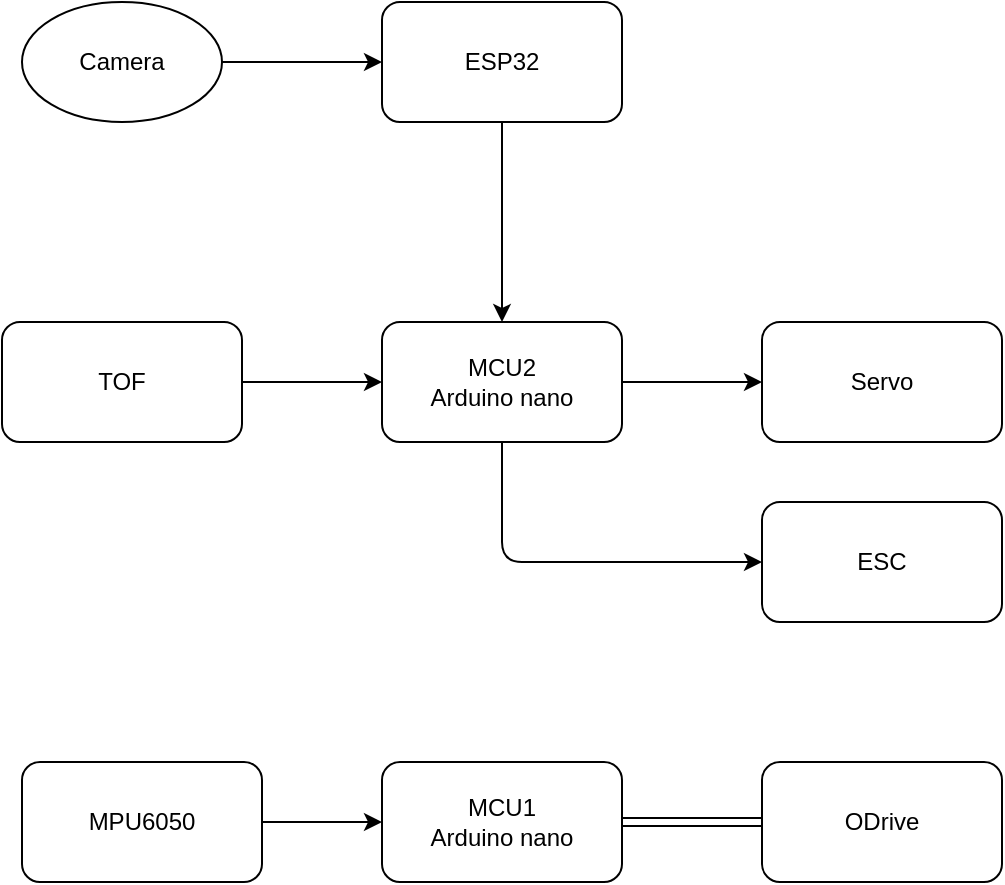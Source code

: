 <mxfile version="26.2.14" pages="3">
  <diagram name="Overview" id="IaT-dQrcjwcjiGSIGe-s">
    <mxGraphModel dx="5664" dy="580" grid="1" gridSize="10" guides="1" tooltips="1" connect="1" arrows="1" fold="1" page="1" pageScale="1" pageWidth="4681" pageHeight="3300" math="0" shadow="0">
      <root>
        <mxCell id="0" />
        <mxCell id="1" parent="0" />
        <mxCell id="_2ZUYXqsGlizadcUjon--12" style="edgeStyle=orthogonalEdgeStyle;rounded=1;orthogonalLoop=1;jettySize=auto;html=1;exitX=0.5;exitY=1;exitDx=0;exitDy=0;entryX=0.5;entryY=0;entryDx=0;entryDy=0;" edge="1" parent="1" source="6xTB0geZAMP3oWDiHn3o-4" target="6xTB0geZAMP3oWDiHn3o-13">
          <mxGeometry relative="1" as="geometry" />
        </mxCell>
        <mxCell id="6xTB0geZAMP3oWDiHn3o-4" value="ESP32" style="rounded=1;whiteSpace=wrap;html=1;" parent="1" vertex="1">
          <mxGeometry x="50" y="130" width="120" height="60" as="geometry" />
        </mxCell>
        <mxCell id="_2ZUYXqsGlizadcUjon--9" style="edgeStyle=orthogonalEdgeStyle;rounded=1;orthogonalLoop=1;jettySize=auto;html=1;exitX=1;exitY=0.5;exitDx=0;exitDy=0;entryX=0;entryY=0.5;entryDx=0;entryDy=0;" edge="1" parent="1" source="6xTB0geZAMP3oWDiHn3o-13" target="_2ZUYXqsGlizadcUjon--7">
          <mxGeometry relative="1" as="geometry" />
        </mxCell>
        <mxCell id="_2ZUYXqsGlizadcUjon--11" style="edgeStyle=orthogonalEdgeStyle;rounded=1;orthogonalLoop=1;jettySize=auto;html=1;exitX=0.5;exitY=1;exitDx=0;exitDy=0;entryX=0;entryY=0.5;entryDx=0;entryDy=0;" edge="1" parent="1" source="6xTB0geZAMP3oWDiHn3o-13" target="_2ZUYXqsGlizadcUjon--10">
          <mxGeometry relative="1" as="geometry" />
        </mxCell>
        <mxCell id="6xTB0geZAMP3oWDiHn3o-13" value="&lt;div&gt;MCU2&lt;/div&gt;Arduino nano" style="rounded=1;whiteSpace=wrap;html=1;" parent="1" vertex="1">
          <mxGeometry x="50" y="290" width="120" height="60" as="geometry" />
        </mxCell>
        <mxCell id="6xTB0geZAMP3oWDiHn3o-24" style="edgeStyle=orthogonalEdgeStyle;rounded=1;orthogonalLoop=1;jettySize=auto;html=1;exitX=1;exitY=0.5;exitDx=0;exitDy=0;entryX=0;entryY=0.5;entryDx=0;entryDy=0;" parent="1" source="6xTB0geZAMP3oWDiHn3o-21" target="6xTB0geZAMP3oWDiHn3o-4" edge="1">
          <mxGeometry relative="1" as="geometry" />
        </mxCell>
        <mxCell id="6xTB0geZAMP3oWDiHn3o-21" value="Camera" style="ellipse;whiteSpace=wrap;html=1;rounded=1;" parent="1" vertex="1">
          <mxGeometry x="-130" y="130" width="100" height="60" as="geometry" />
        </mxCell>
        <mxCell id="_2ZUYXqsGlizadcUjon--6" style="edgeStyle=orthogonalEdgeStyle;shape=link;rounded=1;orthogonalLoop=1;jettySize=auto;html=1;exitX=1;exitY=0.5;exitDx=0;exitDy=0;entryX=0;entryY=0.5;entryDx=0;entryDy=0;" edge="1" parent="1" source="_2ZUYXqsGlizadcUjon--1" target="_2ZUYXqsGlizadcUjon--4">
          <mxGeometry relative="1" as="geometry" />
        </mxCell>
        <mxCell id="_2ZUYXqsGlizadcUjon--1" value="&lt;div&gt;MCU1&lt;/div&gt;Arduino nano" style="rounded=1;whiteSpace=wrap;html=1;" vertex="1" parent="1">
          <mxGeometry x="50" y="510" width="120" height="60" as="geometry" />
        </mxCell>
        <mxCell id="_2ZUYXqsGlizadcUjon--3" style="edgeStyle=orthogonalEdgeStyle;rounded=1;orthogonalLoop=1;jettySize=auto;html=1;exitX=1;exitY=0.5;exitDx=0;exitDy=0;entryX=0;entryY=0.5;entryDx=0;entryDy=0;" edge="1" parent="1" source="_2ZUYXqsGlizadcUjon--2" target="_2ZUYXqsGlizadcUjon--1">
          <mxGeometry relative="1" as="geometry" />
        </mxCell>
        <mxCell id="_2ZUYXqsGlizadcUjon--2" value="&lt;div&gt;MPU6050&lt;/div&gt;" style="rounded=1;whiteSpace=wrap;html=1;" vertex="1" parent="1">
          <mxGeometry x="-130" y="510" width="120" height="60" as="geometry" />
        </mxCell>
        <mxCell id="_2ZUYXqsGlizadcUjon--4" value="&lt;div&gt;ODrive&lt;/div&gt;" style="rounded=1;whiteSpace=wrap;html=1;" vertex="1" parent="1">
          <mxGeometry x="240" y="510" width="120" height="60" as="geometry" />
        </mxCell>
        <mxCell id="_2ZUYXqsGlizadcUjon--7" value="Servo" style="rounded=1;whiteSpace=wrap;html=1;" vertex="1" parent="1">
          <mxGeometry x="240" y="290" width="120" height="60" as="geometry" />
        </mxCell>
        <mxCell id="_2ZUYXqsGlizadcUjon--10" value="ESC" style="rounded=1;whiteSpace=wrap;html=1;" vertex="1" parent="1">
          <mxGeometry x="240" y="380" width="120" height="60" as="geometry" />
        </mxCell>
        <mxCell id="_2ZUYXqsGlizadcUjon--14" style="edgeStyle=orthogonalEdgeStyle;rounded=1;orthogonalLoop=1;jettySize=auto;html=1;exitX=1;exitY=0.5;exitDx=0;exitDy=0;entryX=0;entryY=0.5;entryDx=0;entryDy=0;" edge="1" parent="1" source="_2ZUYXqsGlizadcUjon--13" target="6xTB0geZAMP3oWDiHn3o-13">
          <mxGeometry relative="1" as="geometry" />
        </mxCell>
        <mxCell id="_2ZUYXqsGlizadcUjon--13" value="TOF" style="rounded=1;whiteSpace=wrap;html=1;" vertex="1" parent="1">
          <mxGeometry x="-140" y="290" width="120" height="60" as="geometry" />
        </mxCell>
      </root>
    </mxGraphModel>
  </diagram>
  <diagram id="NSe0sq4MMyWG3r4I62Pq" name="MCU1 &amp; ODrive">
    <mxGraphModel dx="786" dy="464" grid="1" gridSize="10" guides="1" tooltips="1" connect="1" arrows="1" fold="1" page="1" pageScale="1" pageWidth="850" pageHeight="1100" math="0" shadow="0">
      <root>
        <mxCell id="0" />
        <mxCell id="1" parent="0" />
        <mxCell id="1gkX_x4TSQtuTY-3-32A-1" value="煞車舵機" style="ellipse;whiteSpace=wrap;html=1;rounded=1;" parent="1" vertex="1">
          <mxGeometry x="150" y="150" width="100" height="60" as="geometry" />
        </mxCell>
        <mxCell id="1gkX_x4TSQtuTY-3-32A-2" value="喇叭" style="ellipse;whiteSpace=wrap;html=1;rounded=1;" parent="1" vertex="1">
          <mxGeometry x="150" y="70" width="100" height="60" as="geometry" />
        </mxCell>
        <mxCell id="kzeSojfKPxdmuSyKESCV-7" style="edgeStyle=orthogonalEdgeStyle;rounded=1;orthogonalLoop=1;jettySize=auto;html=1;exitX=0.5;exitY=0;exitDx=0;exitDy=0;entryX=0.25;entryY=1;entryDx=0;entryDy=0;" parent="1" source="1gkX_x4TSQtuTY-3-32A-3" target="2dbZt5oQCGfKPc3aetz3-8" edge="1">
          <mxGeometry relative="1" as="geometry" />
        </mxCell>
        <mxCell id="1gkX_x4TSQtuTY-3-32A-3" value="MPU6050" style="ellipse;whiteSpace=wrap;html=1;rounded=1;" parent="1" vertex="1">
          <mxGeometry x="230" y="270" width="100" height="60" as="geometry" />
        </mxCell>
        <mxCell id="2dbZt5oQCGfKPc3aetz3-2" style="edgeStyle=orthogonalEdgeStyle;rounded=1;orthogonalLoop=1;jettySize=auto;html=1;exitX=0.25;exitY=1;exitDx=0;exitDy=0;entryX=0.5;entryY=0;entryDx=0;entryDy=0;" parent="1" source="2dbZt5oQCGfKPc3aetz3-3" target="2dbZt5oQCGfKPc3aetz3-9" edge="1">
          <mxGeometry relative="1" as="geometry" />
        </mxCell>
        <mxCell id="2dbZt5oQCGfKPc3aetz3-3" value="ODrive" style="rounded=1;whiteSpace=wrap;html=1;" parent="1" vertex="1">
          <mxGeometry x="760" y="100" width="120" height="60" as="geometry" />
        </mxCell>
        <mxCell id="2dbZt5oQCGfKPc3aetz3-4" style="edgeStyle=orthogonalEdgeStyle;rounded=1;orthogonalLoop=1;jettySize=auto;html=1;exitX=0.5;exitY=1;exitDx=0;exitDy=0;entryX=0.5;entryY=0;entryDx=0;entryDy=0;" parent="1" source="ke1UcvA0kIAq80Wseatv-4" target="2dbZt5oQCGfKPc3aetz3-10" edge="1">
          <mxGeometry relative="1" as="geometry" />
        </mxCell>
        <mxCell id="2dbZt5oQCGfKPc3aetz3-6" style="edgeStyle=orthogonalEdgeStyle;rounded=1;orthogonalLoop=1;jettySize=auto;html=1;exitX=0.5;exitY=1;exitDx=0;exitDy=0;entryX=0.5;entryY=0;entryDx=0;entryDy=0;" parent="1" source="ke1UcvA0kIAq80Wseatv-2" target="2dbZt5oQCGfKPc3aetz3-11" edge="1">
          <mxGeometry relative="1" as="geometry" />
        </mxCell>
        <mxCell id="ke1UcvA0kIAq80Wseatv-8" style="edgeStyle=orthogonalEdgeStyle;rounded=1;orthogonalLoop=1;jettySize=auto;html=1;exitX=0;exitY=0.75;exitDx=0;exitDy=0;entryX=1;entryY=0.5;entryDx=0;entryDy=0;" parent="1" source="2dbZt5oQCGfKPc3aetz3-8" target="1gkX_x4TSQtuTY-3-32A-1" edge="1">
          <mxGeometry relative="1" as="geometry" />
        </mxCell>
        <mxCell id="ke1UcvA0kIAq80Wseatv-9" style="edgeStyle=orthogonalEdgeStyle;rounded=1;orthogonalLoop=1;jettySize=auto;html=1;exitX=0;exitY=0.25;exitDx=0;exitDy=0;entryX=1;entryY=0.5;entryDx=0;entryDy=0;" parent="1" source="2dbZt5oQCGfKPc3aetz3-8" target="1gkX_x4TSQtuTY-3-32A-2" edge="1">
          <mxGeometry relative="1" as="geometry" />
        </mxCell>
        <mxCell id="kzeSojfKPxdmuSyKESCV-8" style="edgeStyle=orthogonalEdgeStyle;rounded=1;orthogonalLoop=1;jettySize=auto;html=1;exitX=1;exitY=0.5;exitDx=0;exitDy=0;entryX=0;entryY=0.5;entryDx=0;entryDy=0;" parent="1" source="2dbZt5oQCGfKPc3aetz3-8" target="2dbZt5oQCGfKPc3aetz3-3" edge="1">
          <mxGeometry relative="1" as="geometry" />
        </mxCell>
        <mxCell id="2dbZt5oQCGfKPc3aetz3-8" value="Arduino nano" style="rounded=1;whiteSpace=wrap;html=1;" parent="1" vertex="1">
          <mxGeometry x="380" y="100" width="120" height="60" as="geometry" />
        </mxCell>
        <mxCell id="6pNafbM-Ww48p6pXyY5f-8" style="edgeStyle=orthogonalEdgeStyle;rounded=1;orthogonalLoop=1;jettySize=auto;html=1;exitX=1;exitY=0.5;exitDx=0;exitDy=0;entryX=0;entryY=0.5;entryDx=0;entryDy=0;" parent="1" source="2dbZt5oQCGfKPc3aetz3-9" target="CG3f3aGAEcLk8oi-hIqq-2" edge="1">
          <mxGeometry relative="1" as="geometry" />
        </mxCell>
        <mxCell id="2dbZt5oQCGfKPc3aetz3-9" value="平衡馬達" style="ellipse;whiteSpace=wrap;html=1;rounded=1;" parent="1" vertex="1">
          <mxGeometry x="710" y="220" width="100" height="60" as="geometry" />
        </mxCell>
        <mxCell id="2dbZt5oQCGfKPc3aetz3-10" value="後輪馬達" style="ellipse;whiteSpace=wrap;html=1;rounded=1;" parent="1" vertex="1">
          <mxGeometry x="570" y="310" width="100" height="60" as="geometry" />
        </mxCell>
        <mxCell id="6pNafbM-Ww48p6pXyY5f-7" style="edgeStyle=orthogonalEdgeStyle;rounded=1;orthogonalLoop=1;jettySize=auto;html=1;exitX=0;exitY=0.5;exitDx=0;exitDy=0;entryX=1;entryY=0.5;entryDx=0;entryDy=0;" parent="1" source="2dbZt5oQCGfKPc3aetz3-11" target="CG3f3aGAEcLk8oi-hIqq-1" edge="1">
          <mxGeometry relative="1" as="geometry" />
        </mxCell>
        <mxCell id="2dbZt5oQCGfKPc3aetz3-11" value="轉向馬達" style="ellipse;whiteSpace=wrap;html=1;rounded=1;" parent="1" vertex="1">
          <mxGeometry x="450" y="355" width="100" height="60" as="geometry" />
        </mxCell>
        <mxCell id="ke1UcvA0kIAq80Wseatv-3" value="" style="edgeStyle=orthogonalEdgeStyle;rounded=1;orthogonalLoop=1;jettySize=auto;html=1;exitX=0.75;exitY=1;exitDx=0;exitDy=0;entryX=0.5;entryY=0;entryDx=0;entryDy=0;" parent="1" source="2dbZt5oQCGfKPc3aetz3-8" target="ke1UcvA0kIAq80Wseatv-2" edge="1">
          <mxGeometry relative="1" as="geometry">
            <mxPoint x="440" y="160" as="sourcePoint" />
            <mxPoint x="420" y="310" as="targetPoint" />
          </mxGeometry>
        </mxCell>
        <mxCell id="ke1UcvA0kIAq80Wseatv-2" value="A4988" style="ellipse;whiteSpace=wrap;html=1;rounded=1;" parent="1" vertex="1">
          <mxGeometry x="450" y="265" width="100" height="60" as="geometry" />
        </mxCell>
        <mxCell id="ke1UcvA0kIAq80Wseatv-5" value="" style="edgeStyle=orthogonalEdgeStyle;rounded=1;orthogonalLoop=1;jettySize=auto;html=1;exitX=0.917;exitY=1;exitDx=0;exitDy=0;entryX=0.5;entryY=0;entryDx=0;entryDy=0;exitPerimeter=0;" parent="1" source="2dbZt5oQCGfKPc3aetz3-8" target="ke1UcvA0kIAq80Wseatv-4" edge="1">
          <mxGeometry relative="1" as="geometry">
            <mxPoint x="490" y="160" as="sourcePoint" />
            <mxPoint x="550" y="290" as="targetPoint" />
          </mxGeometry>
        </mxCell>
        <mxCell id="ke1UcvA0kIAq80Wseatv-4" value="ESC" style="ellipse;whiteSpace=wrap;html=1;rounded=1;" parent="1" vertex="1">
          <mxGeometry x="570" y="220" width="100" height="60" as="geometry" />
        </mxCell>
        <mxCell id="kzeSojfKPxdmuSyKESCV-4" style="edgeStyle=orthogonalEdgeStyle;rounded=1;orthogonalLoop=1;jettySize=auto;html=1;exitX=0.5;exitY=0;exitDx=0;exitDy=0;entryX=0.5;entryY=1;entryDx=0;entryDy=0;" parent="1" source="CG3f3aGAEcLk8oi-hIqq-1" target="2dbZt5oQCGfKPc3aetz3-8" edge="1">
          <mxGeometry relative="1" as="geometry" />
        </mxCell>
        <mxCell id="CG3f3aGAEcLk8oi-hIqq-1" value="AS5600" style="ellipse;whiteSpace=wrap;html=1;rounded=1;" parent="1" vertex="1">
          <mxGeometry x="330" y="355" width="100" height="60" as="geometry" />
        </mxCell>
        <mxCell id="kzeSojfKPxdmuSyKESCV-3" style="edgeStyle=orthogonalEdgeStyle;rounded=1;orthogonalLoop=1;jettySize=auto;html=1;exitX=0.5;exitY=0;exitDx=0;exitDy=0;entryX=0.75;entryY=1;entryDx=0;entryDy=0;" parent="1" source="CG3f3aGAEcLk8oi-hIqq-2" target="2dbZt5oQCGfKPc3aetz3-3" edge="1">
          <mxGeometry relative="1" as="geometry" />
        </mxCell>
        <mxCell id="CG3f3aGAEcLk8oi-hIqq-2" value="AS5047P" style="ellipse;whiteSpace=wrap;html=1;rounded=1;" parent="1" vertex="1">
          <mxGeometry x="830" y="220" width="100" height="60" as="geometry" />
        </mxCell>
      </root>
    </mxGraphModel>
  </diagram>
  <diagram id="By1cZO288ivROsiX2tNi" name="(deprecated)避障 &amp; 路徑規劃 &amp; 人機介面">
    <mxGraphModel dx="786" dy="464" grid="1" gridSize="10" guides="1" tooltips="1" connect="1" arrows="1" fold="1" page="1" pageScale="1" pageWidth="850" pageHeight="1100" math="0" shadow="0">
      <root>
        <mxCell id="0" />
        <mxCell id="1" parent="0" />
        <mxCell id="KOTvEKk4cODG3CHukWw7-1" value="聲控遙控" style="rounded=0;whiteSpace=wrap;html=1;" parent="1" vertex="1">
          <mxGeometry x="425" y="130" width="120" height="60" as="geometry" />
        </mxCell>
        <mxCell id="KOTvEKk4cODG3CHukWw7-2" value="跟線" style="rounded=0;whiteSpace=wrap;html=1;" parent="1" vertex="1">
          <mxGeometry x="210" y="260" width="120" height="60" as="geometry" />
        </mxCell>
        <mxCell id="-Dsy-igZ6uRiQ0I0aJYv-1" value="2d lidar" style="rounded=0;whiteSpace=wrap;html=1;" parent="1" vertex="1">
          <mxGeometry x="630" y="130" width="120" height="60" as="geometry" />
        </mxCell>
        <mxCell id="-Dsy-igZ6uRiQ0I0aJYv-2" value="跟車" style="rounded=0;whiteSpace=wrap;html=1;" parent="1" vertex="1">
          <mxGeometry x="425" y="260" width="120" height="60" as="geometry" />
        </mxCell>
      </root>
    </mxGraphModel>
  </diagram>
</mxfile>
